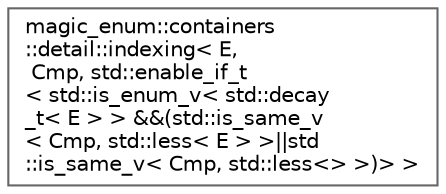 digraph "クラス階層図"
{
 // LATEX_PDF_SIZE
  bgcolor="transparent";
  edge [fontname=Helvetica,fontsize=10,labelfontname=Helvetica,labelfontsize=10];
  node [fontname=Helvetica,fontsize=10,shape=box,height=0.2,width=0.4];
  rankdir="LR";
  Node0 [id="Node000000",label="magic_enum::containers\l::detail::indexing\< E,\l Cmp, std::enable_if_t\l\< std::is_enum_v\< std::decay\l_t\< E \> \> &&(std::is_same_v\l\< Cmp, std::less\< E \> \>\|\|std\l::is_same_v\< Cmp, std::less\<\> \>)\> \>",height=0.2,width=0.4,color="grey40", fillcolor="white", style="filled",URL="$classmagic__enum_1_1containers_1_1detail_1_1indexing_3_01_e_00_01_cmp_00_01std_1_1enable__if__t_e5f9608414e0ac71e4dadec2ccdf9001.html",tooltip=" "];
}
